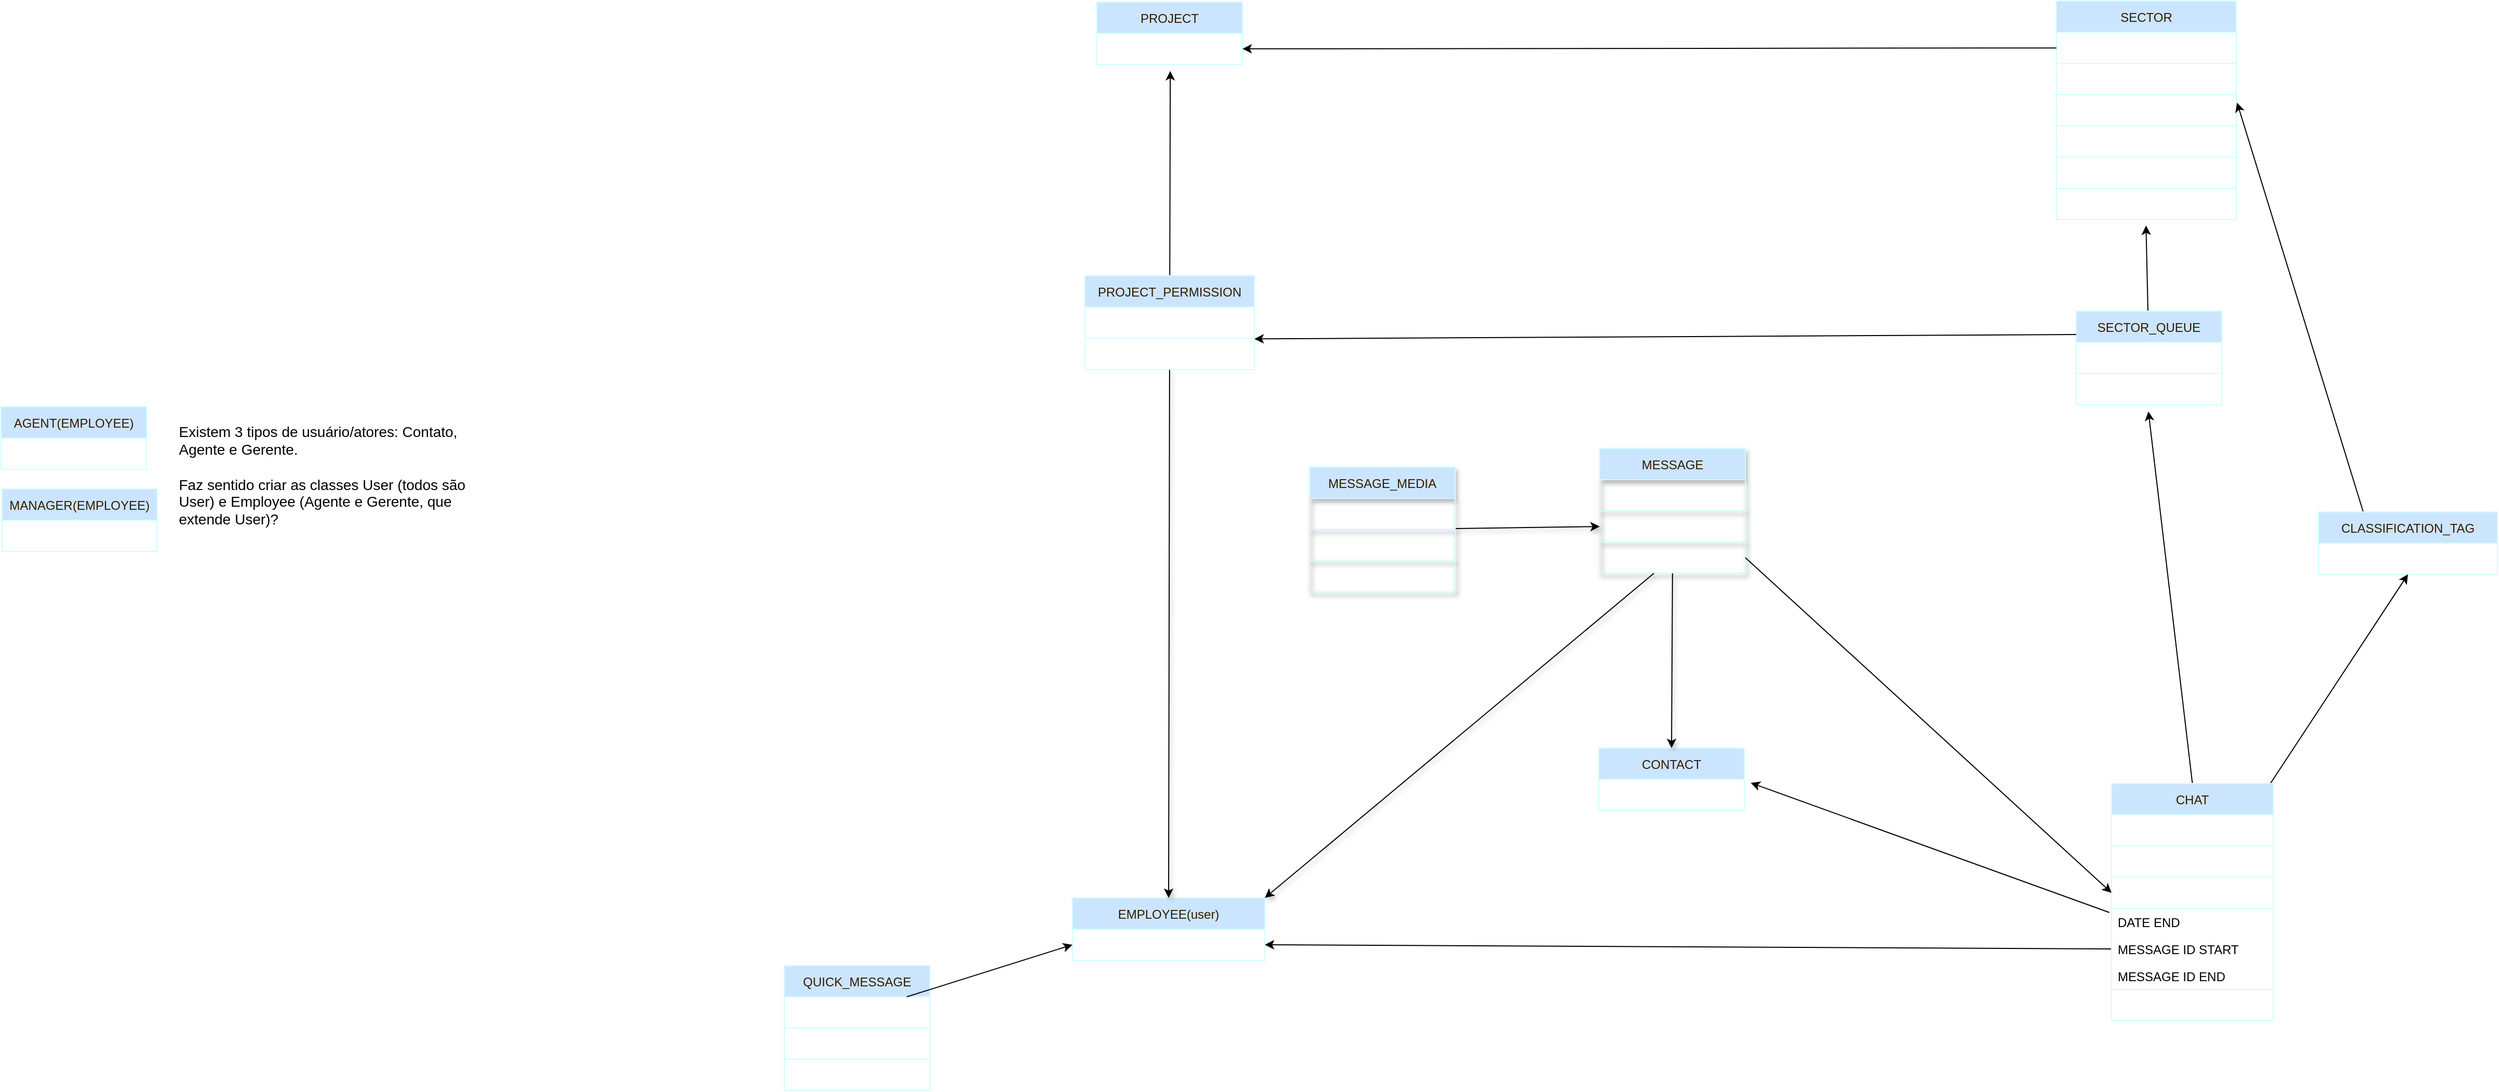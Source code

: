 <mxfile>
    <diagram id="62WJzfiFzlyG9oBI5utT" name="Page-1">
        <mxGraphModel dx="3927" dy="1740" grid="0" gridSize="10" guides="0" tooltips="1" connect="1" arrows="1" fold="1" page="0" pageScale="1" pageWidth="850" pageHeight="1100" math="0" shadow="0">
            <root>
                <mxCell id="0"/>
                <mxCell id="1" parent="0"/>
                <mxCell id="15" value="CONTACT" style="swimlane;fontStyle=0;childLayout=stackLayout;horizontal=1;startSize=30;horizontalStack=0;resizeParent=1;resizeParentMax=0;resizeLast=0;collapsible=1;marginBottom=0;fontColor=#331A00;strokeColor=#CEFFFF;fillColor=#CCE5FF;" parent="1" vertex="1">
                    <mxGeometry x="531" y="976" width="140" height="60" as="geometry"/>
                </mxCell>
                <mxCell id="16" value="Item 1" style="text;strokeColor=#CEFFFF;fillColor=none;align=left;verticalAlign=middle;spacingLeft=4;spacingRight=4;overflow=hidden;points=[[0,0.5],[1,0.5]];portConstraint=eastwest;rotatable=0;fontColor=#FFFFFF;strokeWidth=1;" parent="15" vertex="1">
                    <mxGeometry y="30" width="140" height="30" as="geometry"/>
                </mxCell>
                <mxCell id="19" value="EMPLOYEE(user)" style="swimlane;fontStyle=0;childLayout=stackLayout;horizontal=1;startSize=30;horizontalStack=0;resizeParent=1;resizeParentMax=0;resizeLast=0;collapsible=1;marginBottom=0;fontColor=#331A00;strokeColor=#CEFFFF;fillColor=#CCE5FF;" parent="1" vertex="1">
                    <mxGeometry x="25" y="1120" width="185" height="60" as="geometry"/>
                </mxCell>
                <mxCell id="20" value="Item 1" style="text;strokeColor=#CEFFFF;fillColor=none;align=left;verticalAlign=middle;spacingLeft=4;spacingRight=4;overflow=hidden;points=[[0,0.5],[1,0.5]];portConstraint=eastwest;rotatable=0;fontColor=#FFFFFF;strokeWidth=1;" parent="19" vertex="1">
                    <mxGeometry y="30" width="185" height="30" as="geometry"/>
                </mxCell>
                <mxCell id="21" value="PROJECT" style="swimlane;fontStyle=0;childLayout=stackLayout;horizontal=1;startSize=30;horizontalStack=0;resizeParent=1;resizeParentMax=0;resizeLast=0;collapsible=1;marginBottom=0;fontColor=#331A00;strokeColor=#CEFFFF;fillColor=#CCE5FF;" parent="1" vertex="1">
                    <mxGeometry x="48.5" y="259" width="140" height="60" as="geometry"/>
                </mxCell>
                <mxCell id="22" value="connect_project_pk" style="text;strokeColor=#CEFFFF;fillColor=none;align=left;verticalAlign=middle;spacingLeft=4;spacingRight=4;overflow=hidden;points=[[0,0.5],[1,0.5]];portConstraint=eastwest;rotatable=0;fontColor=#FFFFFF;strokeWidth=1;" parent="21" vertex="1">
                    <mxGeometry y="30" width="140" height="30" as="geometry"/>
                </mxCell>
                <mxCell id="23" value="SECTOR" style="swimlane;fontStyle=0;childLayout=stackLayout;horizontal=1;startSize=30;horizontalStack=0;resizeParent=1;resizeParentMax=0;resizeLast=0;collapsible=1;marginBottom=0;fontColor=#331A00;strokeColor=#CEFFFF;fillColor=#CCE5FF;" parent="1" vertex="1">
                    <mxGeometry x="971" y="258" width="173" height="210" as="geometry">
                        <mxRectangle x="613" y="316" width="77" height="30" as="alternateBounds"/>
                    </mxGeometry>
                </mxCell>
                <mxCell id="57" value="name" style="text;strokeColor=#CEFFFF;fillColor=none;align=left;verticalAlign=middle;spacingLeft=4;spacingRight=4;overflow=hidden;points=[[0,0.5],[1,0.5]];portConstraint=eastwest;rotatable=0;fontColor=#FFFFFF;strokeWidth=1;" parent="23" vertex="1">
                    <mxGeometry y="30" width="173" height="30" as="geometry"/>
                </mxCell>
                <mxCell id="61" value="project_id" style="text;strokeColor=#CEFFFF;fillColor=none;align=left;verticalAlign=middle;spacingLeft=4;spacingRight=4;overflow=hidden;points=[[0,0.5],[1,0.5]];portConstraint=eastwest;rotatable=0;fontColor=#FFFFFF;strokeWidth=1;" parent="23" vertex="1">
                    <mxGeometry y="60" width="173" height="30" as="geometry"/>
                </mxCell>
                <mxCell id="62" value="manager(project_permission)" style="text;strokeColor=#CEFFFF;fillColor=none;align=left;verticalAlign=middle;spacingLeft=4;spacingRight=4;overflow=hidden;points=[[0,0.5],[1,0.5]];portConstraint=eastwest;rotatable=0;fontColor=#FFFFFF;strokeWidth=1;" parent="23" vertex="1">
                    <mxGeometry y="90" width="173" height="30" as="geometry"/>
                </mxCell>
                <mxCell id="60" value="chats_limit" style="text;strokeColor=#CEFFFF;fillColor=none;align=left;verticalAlign=middle;spacingLeft=4;spacingRight=4;overflow=hidden;points=[[0,0.5],[1,0.5]];portConstraint=eastwest;rotatable=0;fontColor=#FFFFFF;strokeWidth=1;" parent="23" vertex="1">
                    <mxGeometry y="120" width="173" height="30" as="geometry"/>
                </mxCell>
                <mxCell id="59" value="work_start" style="text;strokeColor=#CEFFFF;fillColor=none;align=left;verticalAlign=middle;spacingLeft=4;spacingRight=4;overflow=hidden;points=[[0,0.5],[1,0.5]];portConstraint=eastwest;rotatable=0;fontColor=#FFFFFF;strokeWidth=1;" parent="23" vertex="1">
                    <mxGeometry y="150" width="173" height="30" as="geometry"/>
                </mxCell>
                <mxCell id="24" value="work_end" style="text;strokeColor=#CEFFFF;fillColor=none;align=left;verticalAlign=middle;spacingLeft=4;spacingRight=4;overflow=hidden;points=[[0,0.5],[1,0.5]];portConstraint=eastwest;rotatable=0;fontColor=#FFFFFF;strokeWidth=1;" parent="23" vertex="1">
                    <mxGeometry y="180" width="173" height="30" as="geometry"/>
                </mxCell>
                <mxCell id="76" style="edgeStyle=none;html=1;entryX=0.498;entryY=1.192;entryDx=0;entryDy=0;entryPerimeter=0;fontColor=#FFFFFF;" parent="1" source="25" target="24" edge="1">
                    <mxGeometry relative="1" as="geometry"/>
                </mxCell>
                <mxCell id="25" value="SECTOR_QUEUE" style="swimlane;fontStyle=0;childLayout=stackLayout;horizontal=1;startSize=30;horizontalStack=0;resizeParent=1;resizeParentMax=0;resizeLast=0;collapsible=1;marginBottom=0;fontColor=#331A00;strokeColor=#CEFFFF;fillColor=#CCE5FF;" parent="1" vertex="1">
                    <mxGeometry x="990" y="556" width="140" height="90" as="geometry"/>
                </mxCell>
                <mxCell id="26" value="name" style="text;strokeColor=#CEFFFF;fillColor=none;align=left;verticalAlign=middle;spacingLeft=4;spacingRight=4;overflow=hidden;points=[[0,0.5],[1,0.5]];portConstraint=eastwest;rotatable=0;fontColor=#FFFFFF;strokeWidth=1;" parent="25" vertex="1">
                    <mxGeometry y="30" width="140" height="30" as="geometry"/>
                </mxCell>
                <mxCell id="80" value="sector_id" style="text;strokeColor=#CEFFFF;fillColor=none;align=left;verticalAlign=middle;spacingLeft=4;spacingRight=4;overflow=hidden;points=[[0,0.5],[1,0.5]];portConstraint=eastwest;rotatable=0;fontColor=#FFFFFF;strokeWidth=1;" parent="25" vertex="1">
                    <mxGeometry y="60" width="140" height="30" as="geometry"/>
                </mxCell>
                <mxCell id="81" style="edgeStyle=none;html=1;entryX=0.496;entryY=1.212;entryDx=0;entryDy=0;entryPerimeter=0;fontColor=#FFFFFF;exitX=0.5;exitY=0;exitDx=0;exitDy=0;" parent="1" source="72eFd9tCJBYfXQ247pea-131" target="80" edge="1">
                    <mxGeometry relative="1" as="geometry">
                        <mxPoint x="1089" y="1005" as="sourcePoint"/>
                    </mxGeometry>
                </mxCell>
                <mxCell id="29" value="MESSAGE" style="swimlane;fontStyle=0;childLayout=stackLayout;horizontal=1;startSize=30;horizontalStack=0;resizeParent=1;resizeParentMax=0;resizeLast=0;collapsible=1;marginBottom=0;fontColor=#331A00;strokeColor=#CEFFFF;fillColor=#CCE5FF;shadow=1;" parent="1" vertex="1">
                    <mxGeometry x="532" y="688" width="140" height="120" as="geometry"/>
                </mxCell>
                <mxCell id="104" value="CHAT" style="text;strokeColor=#CEFFFF;fillColor=none;align=left;verticalAlign=middle;spacingLeft=4;spacingRight=4;overflow=hidden;points=[[0,0.5],[1,0.5]];portConstraint=eastwest;rotatable=0;fontColor=#FFFFFF;strokeWidth=1;shadow=1;" parent="29" vertex="1">
                    <mxGeometry y="30" width="140" height="30" as="geometry"/>
                </mxCell>
                <mxCell id="67" value="TEXT" style="text;strokeColor=#CEFFFF;fillColor=none;align=left;verticalAlign=middle;spacingLeft=4;spacingRight=4;overflow=hidden;points=[[0,0.5],[1,0.5]];portConstraint=eastwest;rotatable=0;fontColor=#FFFFFF;strokeWidth=1;shadow=1;" parent="29" vertex="1">
                    <mxGeometry y="60" width="140" height="30" as="geometry"/>
                </mxCell>
                <mxCell id="88" value="SENDER(USER)" style="text;strokeColor=#CEFFFF;fillColor=none;align=left;verticalAlign=middle;spacingLeft=4;spacingRight=4;overflow=hidden;points=[[0,0.5],[1,0.5]];portConstraint=eastwest;rotatable=0;fontColor=#FFFFFF;strokeWidth=1;shadow=1;" parent="29" vertex="1">
                    <mxGeometry y="90" width="140" height="30" as="geometry"/>
                </mxCell>
                <mxCell id="75" style="edgeStyle=none;html=1;entryX=0.504;entryY=1.208;entryDx=0;entryDy=0;entryPerimeter=0;fontColor=#FFFFFF;" parent="1" source="31" target="22" edge="1">
                    <mxGeometry relative="1" as="geometry"/>
                </mxCell>
                <mxCell id="100" style="edgeStyle=none;html=1;entryX=0.5;entryY=0;entryDx=0;entryDy=0;shadow=1;fontColor=#FFFFFF;" parent="1" source="31" target="19" edge="1">
                    <mxGeometry relative="1" as="geometry"/>
                </mxCell>
                <mxCell id="31" value="PROJECT_PERMISSION" style="swimlane;fontStyle=0;childLayout=stackLayout;horizontal=1;startSize=30;horizontalStack=0;resizeParent=1;resizeParentMax=0;resizeLast=0;collapsible=1;marginBottom=0;fontColor=#331A00;strokeColor=#CEFFFF;fillColor=#CCE5FF;" parent="1" vertex="1">
                    <mxGeometry x="37" y="522" width="163" height="90" as="geometry">
                        <mxRectangle x="169.5" y="428" width="165" height="30" as="alternateBounds"/>
                    </mxGeometry>
                </mxCell>
                <mxCell id="32" value="Employee" style="text;strokeColor=#CEFFFF;fillColor=none;align=left;verticalAlign=middle;spacingLeft=4;spacingRight=4;overflow=hidden;points=[[0,0.5],[1,0.5]];portConstraint=eastwest;rotatable=0;fontColor=#FFFFFF;strokeWidth=1;" parent="31" vertex="1">
                    <mxGeometry y="30" width="163" height="30" as="geometry"/>
                </mxCell>
                <mxCell id="54" value="Role" style="text;strokeColor=#CEFFFF;fillColor=none;align=left;verticalAlign=middle;spacingLeft=4;spacingRight=4;overflow=hidden;points=[[0,0.5],[1,0.5]];portConstraint=eastwest;rotatable=0;fontColor=#FFFFFF;strokeWidth=1;" parent="31" vertex="1">
                    <mxGeometry y="60" width="163" height="30" as="geometry"/>
                </mxCell>
                <mxCell id="90" style="edgeStyle=none;html=1;entryX=0;entryY=0.5;entryDx=0;entryDy=0;fontColor=#FFFFFF;shadow=1;" parent="1" source="63" target="67" edge="1">
                    <mxGeometry relative="1" as="geometry"/>
                </mxCell>
                <mxCell id="63" value="MESSAGE_MEDIA" style="swimlane;fontStyle=0;childLayout=stackLayout;horizontal=1;startSize=30;horizontalStack=0;resizeParent=1;resizeParentMax=0;resizeLast=0;collapsible=1;marginBottom=0;fontColor=#331A00;strokeColor=#CEFFFF;fillColor=#CCE5FF;shadow=1;" parent="1" vertex="1">
                    <mxGeometry x="253" y="706" width="140" height="120" as="geometry"/>
                </mxCell>
                <mxCell id="64" value="MESSAGE_ID" style="text;strokeColor=#CEFFFF;fillColor=none;align=left;verticalAlign=middle;spacingLeft=4;spacingRight=4;overflow=hidden;points=[[0,0.5],[1,0.5]];portConstraint=eastwest;rotatable=0;fontColor=#FFFFFF;strokeWidth=1;shadow=1;" parent="63" vertex="1">
                    <mxGeometry y="30" width="140" height="30" as="geometry"/>
                </mxCell>
                <mxCell id="69" value="MEDIA_URL" style="text;strokeColor=#CEFFFF;fillColor=none;align=left;verticalAlign=middle;spacingLeft=4;spacingRight=4;overflow=hidden;points=[[0,0.5],[1,0.5]];portConstraint=eastwest;rotatable=0;fontColor=#FFFFFF;strokeWidth=1;shadow=1;" parent="63" vertex="1">
                    <mxGeometry y="60" width="140" height="30" as="geometry"/>
                </mxCell>
                <mxCell id="70" value="MEDIA_TYPE" style="text;strokeColor=#CEFFFF;fillColor=none;align=left;verticalAlign=middle;spacingLeft=4;spacingRight=4;overflow=hidden;points=[[0,0.5],[1,0.5]];portConstraint=eastwest;rotatable=0;fontColor=#FFFFFF;strokeWidth=1;shadow=1;" parent="63" vertex="1">
                    <mxGeometry y="90" width="140" height="30" as="geometry"/>
                </mxCell>
                <mxCell id="74" style="edgeStyle=none;html=1;fontColor=#FFFFFF;" parent="1" source="57" target="22" edge="1">
                    <mxGeometry relative="1" as="geometry"/>
                </mxCell>
                <mxCell id="77" style="edgeStyle=none;html=1;entryX=1;entryY=0.023;entryDx=0;entryDy=0;entryPerimeter=0;fontColor=#FFFFFF;exitX=0;exitY=0.25;exitDx=0;exitDy=0;" parent="1" source="25" target="54" edge="1">
                    <mxGeometry relative="1" as="geometry">
                        <mxPoint x="624" y="574" as="sourcePoint"/>
                    </mxGeometry>
                </mxCell>
                <mxCell id="84" style="edgeStyle=none;html=1;entryX=1.044;entryY=0.113;entryDx=0;entryDy=0;entryPerimeter=0;fontColor=#FFFFFF;exitX=-0.013;exitY=0.154;exitDx=0;exitDy=0;exitPerimeter=0;" parent="1" source="72eFd9tCJBYfXQ247pea-136" target="16" edge="1">
                    <mxGeometry relative="1" as="geometry">
                        <mxPoint x="886.0" y="1134" as="sourcePoint"/>
                    </mxGeometry>
                </mxCell>
                <mxCell id="86" style="edgeStyle=none;html=1;exitX=0;exitY=0.5;exitDx=0;exitDy=0;entryX=1;entryY=0.5;entryDx=0;entryDy=0;fontColor=#FFFFFF;" parent="1" source="72eFd9tCJBYfXQ247pea-150" target="20" edge="1">
                    <mxGeometry relative="1" as="geometry">
                        <mxPoint x="886.0" y="1164" as="sourcePoint"/>
                    </mxGeometry>
                </mxCell>
                <mxCell id="97" style="edgeStyle=none;html=1;entryX=0.5;entryY=0;entryDx=0;entryDy=0;shadow=1;fontColor=#FFFFFF;" parent="1" source="88" target="15" edge="1">
                    <mxGeometry relative="1" as="geometry"/>
                </mxCell>
                <mxCell id="98" style="edgeStyle=none;html=1;entryX=1;entryY=0;entryDx=0;entryDy=0;shadow=1;fontColor=#FFFFFF;" parent="1" source="88" target="19" edge="1">
                    <mxGeometry relative="1" as="geometry"/>
                </mxCell>
                <mxCell id="72eFd9tCJBYfXQ247pea-116" value="AGENT(EMPLOYEE)" style="swimlane;fontStyle=0;childLayout=stackLayout;horizontal=1;startSize=30;horizontalStack=0;resizeParent=1;resizeParentMax=0;resizeLast=0;collapsible=1;marginBottom=0;fontColor=#331A00;strokeColor=#CEFFFF;fillColor=#CCE5FF;" parent="1" vertex="1">
                    <mxGeometry x="-1005" y="648" width="140" height="60" as="geometry"/>
                </mxCell>
                <mxCell id="72eFd9tCJBYfXQ247pea-117" value="Item 1" style="text;strokeColor=#CEFFFF;fillColor=none;align=left;verticalAlign=middle;spacingLeft=4;spacingRight=4;overflow=hidden;points=[[0,0.5],[1,0.5]];portConstraint=eastwest;rotatable=0;fontColor=#FFFFFF;strokeWidth=1;" parent="72eFd9tCJBYfXQ247pea-116" vertex="1">
                    <mxGeometry y="30" width="140" height="30" as="geometry"/>
                </mxCell>
                <mxCell id="72eFd9tCJBYfXQ247pea-118" value="MANAGER(EMPLOYEE)" style="swimlane;fontStyle=0;childLayout=stackLayout;horizontal=1;startSize=30;horizontalStack=0;resizeParent=1;resizeParentMax=0;resizeLast=0;collapsible=1;marginBottom=0;fontColor=#331A00;strokeColor=#CEFFFF;fillColor=#CCE5FF;" parent="1" vertex="1">
                    <mxGeometry x="-1004" y="727" width="149" height="60" as="geometry"/>
                </mxCell>
                <mxCell id="72eFd9tCJBYfXQ247pea-119" value="Item 1" style="text;strokeColor=#CEFFFF;fillColor=none;align=left;verticalAlign=middle;spacingLeft=4;spacingRight=4;overflow=hidden;points=[[0,0.5],[1,0.5]];portConstraint=eastwest;rotatable=0;fontColor=#FFFFFF;strokeWidth=1;" parent="72eFd9tCJBYfXQ247pea-118" vertex="1">
                    <mxGeometry y="30" width="149" height="30" as="geometry"/>
                </mxCell>
                <mxCell id="72eFd9tCJBYfXQ247pea-126" style="edgeStyle=none;rounded=0;orthogonalLoop=1;jettySize=auto;html=1;exitX=0.25;exitY=0;exitDx=0;exitDy=0;strokeColor=default;entryX=1.004;entryY=0.255;entryDx=0;entryDy=0;entryPerimeter=0;" parent="1" source="72eFd9tCJBYfXQ247pea-120" target="62" edge="1">
                    <mxGeometry relative="1" as="geometry"/>
                </mxCell>
                <mxCell id="72eFd9tCJBYfXQ247pea-120" value="CLASSIFICATION_TAG" style="swimlane;fontStyle=0;childLayout=stackLayout;horizontal=1;startSize=30;horizontalStack=0;resizeParent=1;resizeParentMax=0;resizeLast=0;collapsible=1;marginBottom=0;fontColor=#331A00;strokeColor=#CEFFFF;fillColor=#CCE5FF;" parent="1" vertex="1">
                    <mxGeometry x="1223" y="749" width="172" height="60" as="geometry"/>
                </mxCell>
                <mxCell id="72eFd9tCJBYfXQ247pea-129" value="Existem 3 tipos de usuário/atores: Contato, Agente e Gerente.&lt;br&gt;&lt;br&gt;Faz sentido criar as classes User (todos são User) e Employee (Agente e Gerente, que extende User)?" style="text;html=1;strokeColor=none;fillColor=none;align=left;verticalAlign=middle;whiteSpace=wrap;rounded=0;fontSize=14;" parent="1" vertex="1">
                    <mxGeometry x="-836" y="659" width="282" height="109" as="geometry"/>
                </mxCell>
                <mxCell id="72eFd9tCJBYfXQ247pea-141" style="edgeStyle=none;rounded=0;orthogonalLoop=1;jettySize=auto;html=1;entryX=0.5;entryY=1;entryDx=0;entryDy=0;fontSize=12;strokeColor=default;" parent="1" source="72eFd9tCJBYfXQ247pea-131" target="72eFd9tCJBYfXQ247pea-120" edge="1">
                    <mxGeometry relative="1" as="geometry"/>
                </mxCell>
                <mxCell id="72eFd9tCJBYfXQ247pea-131" value="CHAT" style="swimlane;fontStyle=0;childLayout=stackLayout;horizontal=1;startSize=30;horizontalStack=0;resizeParent=1;resizeParentMax=0;resizeLast=0;collapsible=1;marginBottom=0;fontColor=#331A00;strokeColor=#CEFFFF;fillColor=#CCE5FF;" parent="1" vertex="1">
                    <mxGeometry x="1024" y="1010" width="155.5" height="228" as="geometry"/>
                </mxCell>
                <mxCell id="72eFd9tCJBYfXQ247pea-132" value="CONTACT" style="text;strokeColor=#CEFFFF;fillColor=none;align=left;verticalAlign=middle;spacingLeft=4;spacingRight=4;overflow=hidden;points=[[0,0.5],[1,0.5]];portConstraint=eastwest;rotatable=0;fontColor=#FFFFFF;strokeWidth=1;" parent="72eFd9tCJBYfXQ247pea-131" vertex="1">
                    <mxGeometry y="30" width="155.5" height="30" as="geometry"/>
                </mxCell>
                <mxCell id="72eFd9tCJBYfXQ247pea-133" value="EMPLOYEE" style="text;strokeColor=#CEFFFF;fillColor=none;align=left;verticalAlign=middle;spacingLeft=4;spacingRight=4;overflow=hidden;points=[[0,0.5],[1,0.5]];portConstraint=eastwest;rotatable=0;fontColor=#FFFFFF;strokeWidth=1;" parent="72eFd9tCJBYfXQ247pea-131" vertex="1">
                    <mxGeometry y="60" width="155.5" height="30" as="geometry"/>
                </mxCell>
                <mxCell id="72eFd9tCJBYfXQ247pea-134" value="DATE START" style="text;strokeColor=#CEFFFF;fillColor=none;align=left;verticalAlign=middle;spacingLeft=4;spacingRight=4;overflow=hidden;points=[[0,0.5],[1,0.5]];portConstraint=eastwest;rotatable=0;fontColor=#FFFFFF;strokeWidth=1;" parent="72eFd9tCJBYfXQ247pea-131" vertex="1">
                    <mxGeometry y="90" width="155.5" height="30" as="geometry"/>
                </mxCell>
                <mxCell id="72eFd9tCJBYfXQ247pea-136" value="DATE END" style="text;strokeColor=none;fillColor=none;align=left;verticalAlign=top;spacingLeft=4;spacingRight=4;overflow=hidden;rotatable=0;points=[[0,0.5],[1,0.5]];portConstraint=eastwest;fontSize=12;" parent="72eFd9tCJBYfXQ247pea-131" vertex="1">
                    <mxGeometry y="120" width="155.5" height="26" as="geometry"/>
                </mxCell>
                <mxCell id="72eFd9tCJBYfXQ247pea-150" value="MESSAGE ID START" style="text;strokeColor=none;fillColor=none;align=left;verticalAlign=top;spacingLeft=4;spacingRight=4;overflow=hidden;rotatable=0;points=[[0,0.5],[1,0.5]];portConstraint=eastwest;fontSize=12;" parent="72eFd9tCJBYfXQ247pea-131" vertex="1">
                    <mxGeometry y="146" width="155.5" height="26" as="geometry"/>
                </mxCell>
                <mxCell id="72eFd9tCJBYfXQ247pea-151" value="MESSAGE ID END" style="text;strokeColor=none;fillColor=none;align=left;verticalAlign=top;spacingLeft=4;spacingRight=4;overflow=hidden;rotatable=0;points=[[0,0.5],[1,0.5]];portConstraint=eastwest;fontSize=12;" parent="72eFd9tCJBYfXQ247pea-131" vertex="1">
                    <mxGeometry y="172" width="155.5" height="26" as="geometry"/>
                </mxCell>
                <mxCell id="72eFd9tCJBYfXQ247pea-138" value="TAGS" style="text;strokeColor=#CEFFFF;fillColor=none;align=left;verticalAlign=middle;spacingLeft=4;spacingRight=4;overflow=hidden;points=[[0,0.5],[1,0.5]];portConstraint=eastwest;rotatable=0;fontColor=#FFFFFF;strokeWidth=1;" parent="72eFd9tCJBYfXQ247pea-131" vertex="1">
                    <mxGeometry y="198" width="155.5" height="30" as="geometry"/>
                </mxCell>
                <mxCell id="72eFd9tCJBYfXQ247pea-145" value="QUICK_MESSAGE" style="swimlane;fontStyle=0;childLayout=stackLayout;horizontal=1;startSize=30;horizontalStack=0;resizeParent=1;resizeParentMax=0;resizeLast=0;collapsible=1;marginBottom=0;fontColor=#331A00;strokeColor=#CEFFFF;fillColor=#CCE5FF;" parent="1" vertex="1">
                    <mxGeometry x="-252" y="1185" width="140" height="120" as="geometry"/>
                </mxCell>
                <mxCell id="72eFd9tCJBYfXQ247pea-146" value="EMPLOYEE" style="text;strokeColor=#CEFFFF;fillColor=none;align=left;verticalAlign=middle;spacingLeft=4;spacingRight=4;overflow=hidden;points=[[0,0.5],[1,0.5]];portConstraint=eastwest;rotatable=0;fontColor=#FFFFFF;strokeWidth=1;" parent="72eFd9tCJBYfXQ247pea-145" vertex="1">
                    <mxGeometry y="30" width="140" height="30" as="geometry"/>
                </mxCell>
                <mxCell id="72eFd9tCJBYfXQ247pea-148" value="shortcut" style="text;strokeColor=#CEFFFF;fillColor=none;align=left;verticalAlign=middle;spacingLeft=4;spacingRight=4;overflow=hidden;points=[[0,0.5],[1,0.5]];portConstraint=eastwest;rotatable=0;fontColor=#FFFFFF;strokeWidth=1;" parent="72eFd9tCJBYfXQ247pea-145" vertex="1">
                    <mxGeometry y="60" width="140" height="30" as="geometry"/>
                </mxCell>
                <mxCell id="72eFd9tCJBYfXQ247pea-149" value="message" style="text;strokeColor=#CEFFFF;fillColor=none;align=left;verticalAlign=middle;spacingLeft=4;spacingRight=4;overflow=hidden;points=[[0,0.5],[1,0.5]];portConstraint=eastwest;rotatable=0;fontColor=#FFFFFF;strokeWidth=1;" parent="72eFd9tCJBYfXQ247pea-145" vertex="1">
                    <mxGeometry y="90" width="140" height="30" as="geometry"/>
                </mxCell>
                <mxCell id="72eFd9tCJBYfXQ247pea-147" style="edgeStyle=none;rounded=0;orthogonalLoop=1;jettySize=auto;html=1;entryX=0;entryY=0.5;entryDx=0;entryDy=0;fontSize=12;strokeColor=default;" parent="1" source="72eFd9tCJBYfXQ247pea-146" target="20" edge="1">
                    <mxGeometry relative="1" as="geometry"/>
                </mxCell>
                <mxCell id="101" style="edgeStyle=none;html=1;exitX=1;exitY=0.5;exitDx=0;exitDy=0;entryX=0;entryY=0.5;entryDx=0;entryDy=0;" parent="1" source="88" target="72eFd9tCJBYfXQ247pea-134" edge="1">
                    <mxGeometry relative="1" as="geometry"/>
                </mxCell>
            </root>
        </mxGraphModel>
    </diagram>
</mxfile>